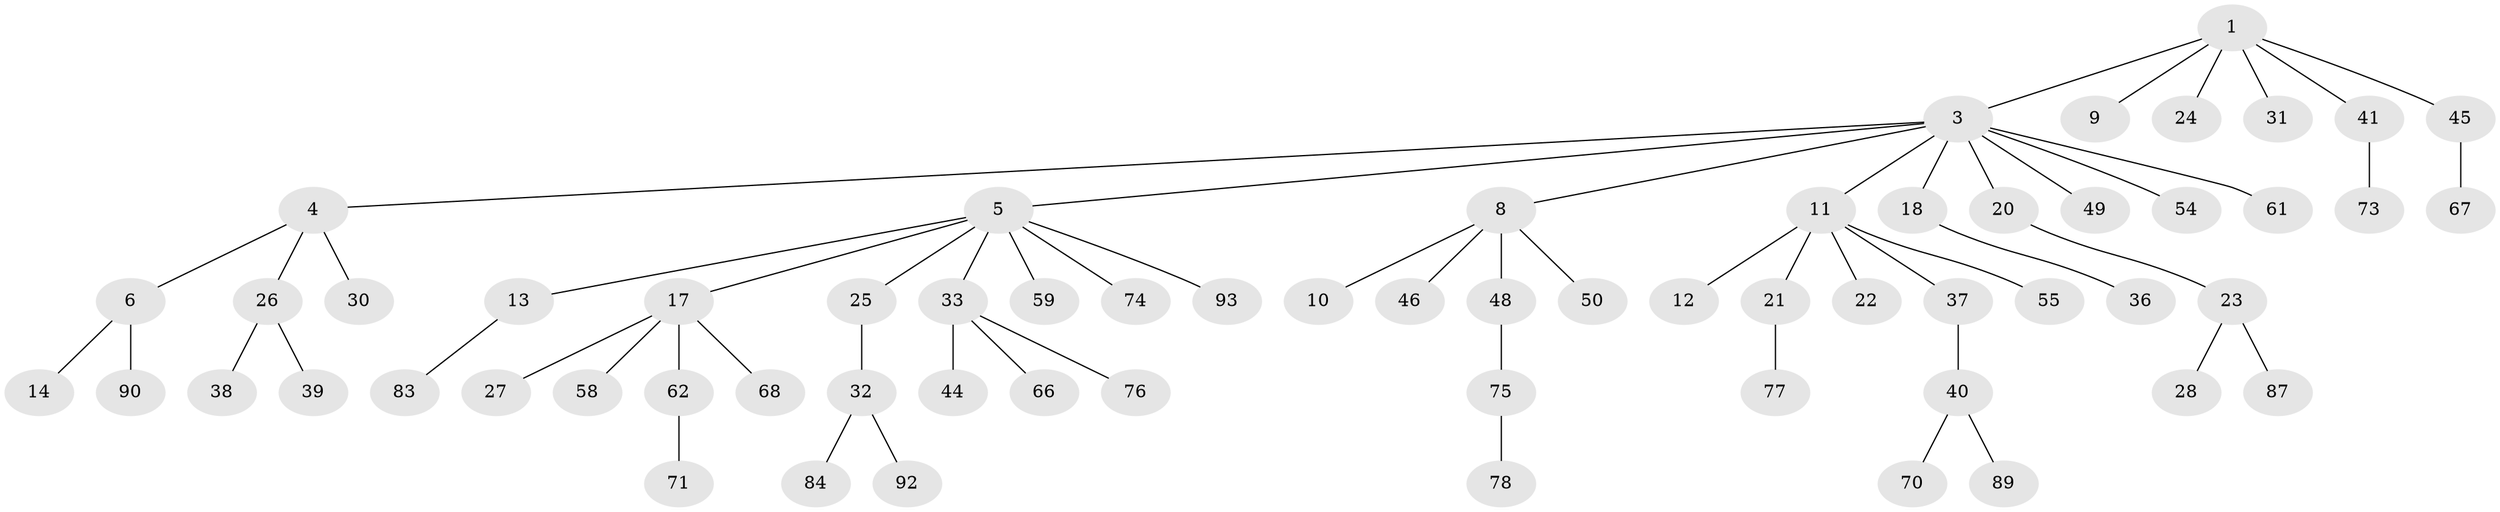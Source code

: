 // original degree distribution, {5: 0.031914893617021274, 3: 0.1276595744680851, 9: 0.010638297872340425, 4: 0.05319148936170213, 1: 0.5212765957446809, 2: 0.23404255319148937, 7: 0.010638297872340425, 6: 0.010638297872340425}
// Generated by graph-tools (version 1.1) at 2025/42/03/06/25 10:42:05]
// undirected, 63 vertices, 62 edges
graph export_dot {
graph [start="1"]
  node [color=gray90,style=filled];
  1 [super="+2"];
  3 [super="+19"];
  4 [super="+7"];
  5 [super="+15"];
  6 [super="+51"];
  8 [super="+16"];
  9 [super="+80"];
  10 [super="+94"];
  11 [super="+60"];
  12;
  13;
  14 [super="+88"];
  17 [super="+42"];
  18;
  20 [super="+47"];
  21 [super="+34"];
  22 [super="+52"];
  23 [super="+53"];
  24;
  25;
  26 [super="+29"];
  27;
  28 [super="+86"];
  30;
  31;
  32 [super="+69"];
  33 [super="+35"];
  36;
  37 [super="+56"];
  38;
  39;
  40 [super="+43"];
  41 [super="+79"];
  44 [super="+57"];
  45 [super="+85"];
  46;
  48 [super="+64"];
  49;
  50 [super="+65"];
  54;
  55 [super="+63"];
  58 [super="+81"];
  59;
  61;
  62 [super="+72"];
  66;
  67;
  68;
  70 [super="+82"];
  71;
  73;
  74;
  75;
  76;
  77 [super="+91"];
  78;
  83;
  84;
  87;
  89;
  90;
  92;
  93;
  1 -- 24;
  1 -- 31;
  1 -- 41;
  1 -- 45;
  1 -- 3;
  1 -- 9;
  3 -- 4;
  3 -- 5;
  3 -- 8;
  3 -- 11;
  3 -- 18;
  3 -- 54;
  3 -- 61;
  3 -- 49;
  3 -- 20;
  4 -- 6;
  4 -- 26;
  4 -- 30;
  5 -- 13;
  5 -- 17;
  5 -- 33;
  5 -- 25;
  5 -- 74;
  5 -- 59;
  5 -- 93;
  6 -- 14;
  6 -- 90;
  8 -- 10;
  8 -- 48;
  8 -- 50;
  8 -- 46;
  11 -- 12;
  11 -- 21;
  11 -- 22;
  11 -- 37;
  11 -- 55;
  13 -- 83;
  17 -- 27;
  17 -- 62;
  17 -- 68;
  17 -- 58;
  18 -- 36;
  20 -- 23;
  21 -- 77;
  23 -- 28;
  23 -- 87;
  25 -- 32;
  26 -- 38;
  26 -- 39;
  32 -- 84;
  32 -- 92;
  33 -- 44;
  33 -- 66;
  33 -- 76;
  37 -- 40;
  40 -- 70;
  40 -- 89;
  41 -- 73;
  45 -- 67;
  48 -- 75;
  62 -- 71;
  75 -- 78;
}
